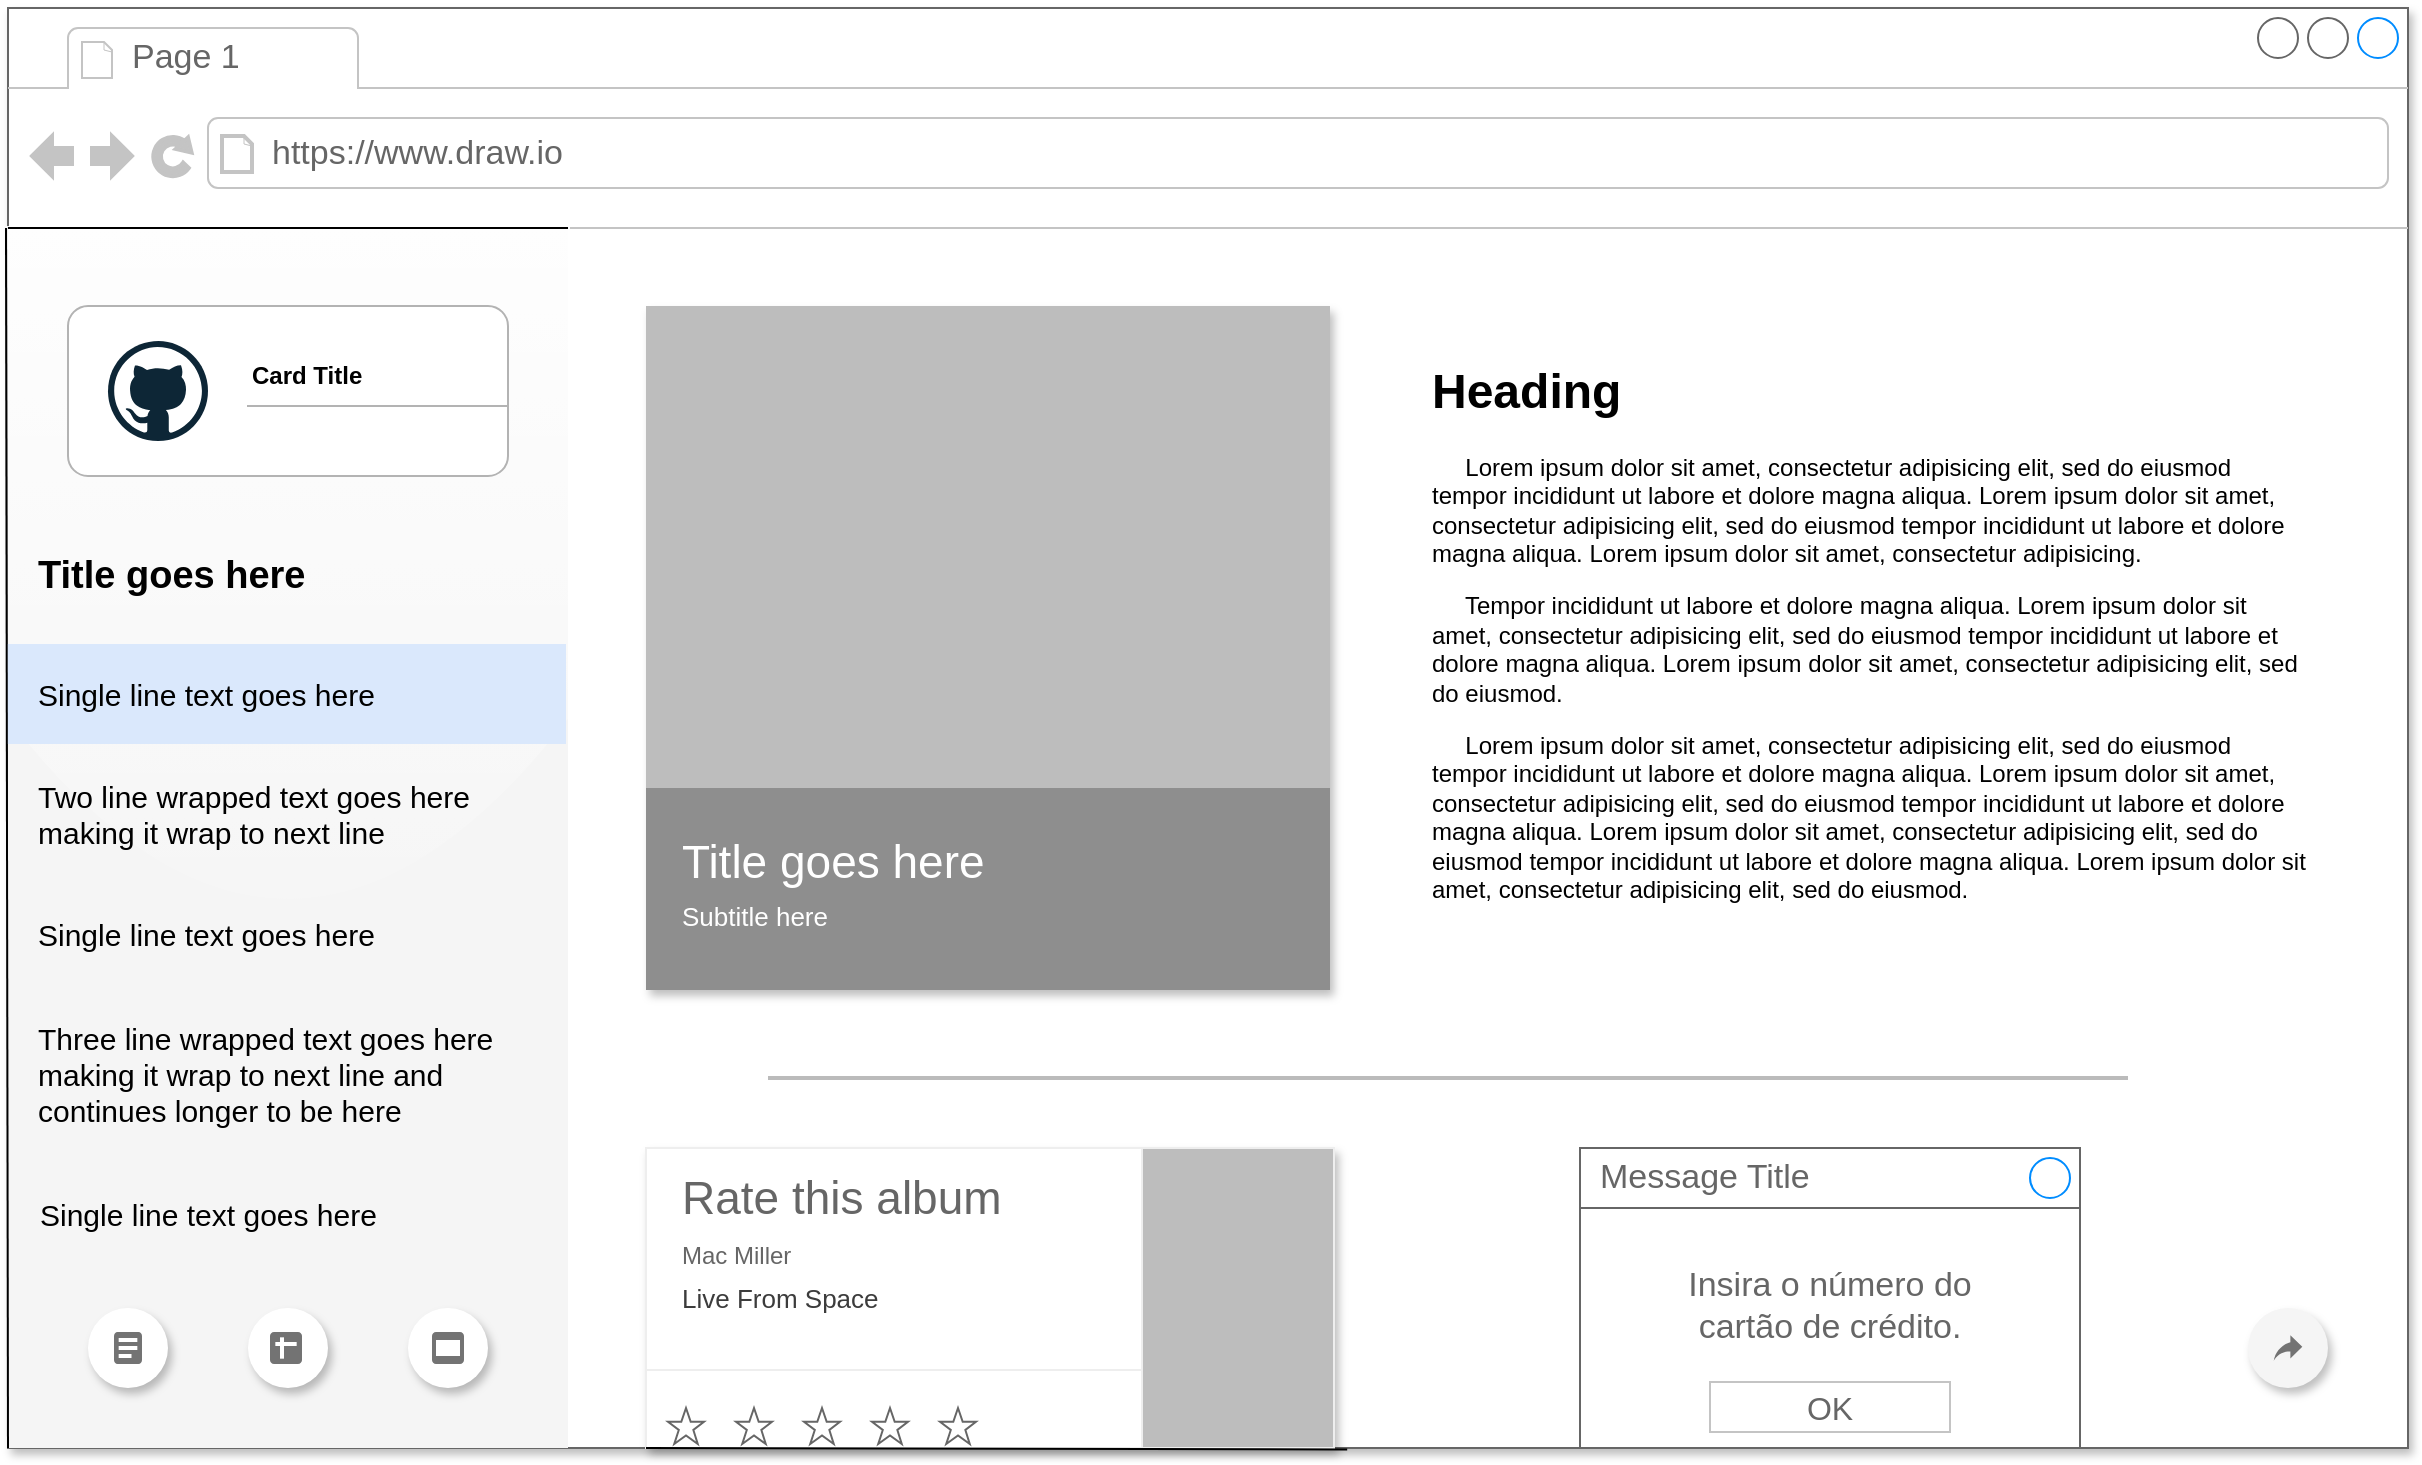 <mxfile version="24.7.7">
  <diagram name="Página-1" id="eZBnxQS_CDK9hxjOi-0-">
    <mxGraphModel dx="1434" dy="774" grid="1" gridSize="10" guides="1" tooltips="1" connect="1" arrows="1" fold="1" page="1" pageScale="1" pageWidth="827" pageHeight="1169" math="0" shadow="0">
      <root>
        <mxCell id="0" />
        <mxCell id="1" parent="0" />
        <mxCell id="cjxyTeQ7_YF7UZOidBMr-4" value="" style="strokeWidth=1;shadow=1;dashed=0;align=center;html=1;shape=mxgraph.mockup.containers.browserWindow;rSize=0;strokeColor2=#008cff;strokeColor3=#c4c4c4;mainText=,;recursiveResize=0;gradientDirection=north;strokeColor=none;" vertex="1" parent="1">
          <mxGeometry x="41" y="120" width="1200" height="720" as="geometry" />
        </mxCell>
        <mxCell id="cjxyTeQ7_YF7UZOidBMr-19" value="" style="rounded=0;whiteSpace=wrap;html=1;fillColor=#f5f5f5;strokeColor=none;fontColor=#333333;glass=1;shadow=0;" vertex="1" parent="cjxyTeQ7_YF7UZOidBMr-4">
          <mxGeometry y="110" width="280" height="610" as="geometry" />
        </mxCell>
        <mxCell id="cjxyTeQ7_YF7UZOidBMr-5" value="Page 1" style="strokeWidth=1;shadow=0;dashed=0;align=center;html=1;shape=mxgraph.mockup.containers.anchor;fontSize=17;fontColor=#666666;align=left;whiteSpace=wrap;" vertex="1" parent="cjxyTeQ7_YF7UZOidBMr-4">
          <mxGeometry x="60" y="12" width="110" height="26" as="geometry" />
        </mxCell>
        <mxCell id="cjxyTeQ7_YF7UZOidBMr-6" value="https://www.draw.io" style="strokeWidth=1;shadow=0;dashed=0;align=center;html=1;shape=mxgraph.mockup.containers.anchor;rSize=0;fontSize=17;fontColor=#666666;align=left;" vertex="1" parent="cjxyTeQ7_YF7UZOidBMr-4">
          <mxGeometry x="130" y="60" width="250" height="26" as="geometry" />
        </mxCell>
        <mxCell id="cjxyTeQ7_YF7UZOidBMr-15" value="" style="rounded=1;whiteSpace=wrap;html=1;strokeColor=#B3B3B3;arcSize=20;absoluteArcSize=1;" vertex="1" parent="cjxyTeQ7_YF7UZOidBMr-4">
          <mxGeometry x="30" y="149" width="220" height="85" as="geometry" />
        </mxCell>
        <mxCell id="cjxyTeQ7_YF7UZOidBMr-18" value="Card Title" style="shape=partialRectangle;whiteSpace=wrap;html=1;top=0;left=0;fillColor=none;right=0;fontStyle=1;align=left;strokeColor=#B3B3B3;part=1;" vertex="1" parent="cjxyTeQ7_YF7UZOidBMr-15">
          <mxGeometry x="1" width="130" height="30" relative="1" as="geometry">
            <mxPoint x="-130" y="20" as="offset" />
          </mxGeometry>
        </mxCell>
        <mxCell id="cjxyTeQ7_YF7UZOidBMr-26" value="" style="dashed=0;outlineConnect=0;html=1;align=center;labelPosition=center;verticalLabelPosition=bottom;verticalAlign=top;shape=mxgraph.weblogos.github;aspect=fixed;" vertex="1" parent="cjxyTeQ7_YF7UZOidBMr-15">
          <mxGeometry x="20" y="17.5" width="50" height="50" as="geometry" />
        </mxCell>
        <mxCell id="cjxyTeQ7_YF7UZOidBMr-21" value="" style="endArrow=none;html=1;rounded=0;entryX=1;entryY=0;entryDx=0;entryDy=0;" edge="1" parent="cjxyTeQ7_YF7UZOidBMr-4" target="cjxyTeQ7_YF7UZOidBMr-19">
          <mxGeometry width="50" height="50" relative="1" as="geometry">
            <mxPoint y="110" as="sourcePoint" />
            <mxPoint x="60" y="105.345" as="targetPoint" />
          </mxGeometry>
        </mxCell>
        <mxCell id="cjxyTeQ7_YF7UZOidBMr-44" value="" style="shape=ellipse;strokeColor=none;fillColor=#ffffff;shadow=1;gradientColor=none;sketch=0;hachureGap=4;pointerEvents=0;fontFamily=Architects Daughter;fontSource=https%3A%2F%2Ffonts.googleapis.com%2Fcss%3Ffamily%3DArchitects%2BDaughter;fontSize=20;html=1;labelPosition=center;verticalLabelPosition=bottom;align=center;verticalAlign=top;" vertex="1" parent="cjxyTeQ7_YF7UZOidBMr-4">
          <mxGeometry x="40" y="650" width="40" height="40" as="geometry" />
        </mxCell>
        <mxCell id="cjxyTeQ7_YF7UZOidBMr-45" value="" style="dashed=0;html=1;shape=mxgraph.gmdl.doc;strokeColor=#ffffff;fillColor=#737373;strokeWidth=2;sketch=0;hachureGap=4;pointerEvents=0;fontFamily=Architects Daughter;fontSource=https%3A%2F%2Ffonts.googleapis.com%2Fcss%3Ffamily%3DArchitects%2BDaughter;fontSize=20;" vertex="1" parent="cjxyTeQ7_YF7UZOidBMr-44">
          <mxGeometry x="0.5" y="0.5" width="14" height="16" relative="1" as="geometry">
            <mxPoint x="-7" y="-8" as="offset" />
          </mxGeometry>
        </mxCell>
        <mxCell id="cjxyTeQ7_YF7UZOidBMr-46" value="" style="shape=ellipse;strokeColor=none;fillColor=#ffffff;shadow=1;gradientColor=none;sketch=0;hachureGap=4;pointerEvents=0;fontFamily=Architects Daughter;fontSource=https%3A%2F%2Ffonts.googleapis.com%2Fcss%3Ffamily%3DArchitects%2BDaughter;fontSize=20;html=1;labelPosition=center;verticalLabelPosition=bottom;align=center;verticalAlign=top;" vertex="1" parent="cjxyTeQ7_YF7UZOidBMr-4">
          <mxGeometry x="120" y="650" width="40" height="40" as="geometry" />
        </mxCell>
        <mxCell id="cjxyTeQ7_YF7UZOidBMr-47" value="" style="dashed=0;html=1;shape=mxgraph.gmdl.spreadsheet;strokeColor=#ffffff;fillColor=#737373;strokeWidth=2;sketch=0;hachureGap=4;pointerEvents=0;fontFamily=Architects Daughter;fontSource=https%3A%2F%2Ffonts.googleapis.com%2Fcss%3Ffamily%3DArchitects%2BDaughter;fontSize=20;" vertex="1" parent="cjxyTeQ7_YF7UZOidBMr-46">
          <mxGeometry x="0.5" y="0.5" width="16" height="16" relative="1" as="geometry">
            <mxPoint x="-9" y="-8" as="offset" />
          </mxGeometry>
        </mxCell>
        <mxCell id="cjxyTeQ7_YF7UZOidBMr-48" value="" style="shape=ellipse;strokeColor=none;fillColor=#ffffff;shadow=1;gradientColor=none;sketch=0;hachureGap=4;pointerEvents=0;fontFamily=Architects Daughter;fontSource=https%3A%2F%2Ffonts.googleapis.com%2Fcss%3Ffamily%3DArchitects%2BDaughter;fontSize=20;html=1;labelPosition=center;verticalLabelPosition=bottom;align=center;verticalAlign=top;" vertex="1" parent="cjxyTeQ7_YF7UZOidBMr-4">
          <mxGeometry x="200" y="650" width="40" height="40" as="geometry" />
        </mxCell>
        <mxCell id="cjxyTeQ7_YF7UZOidBMr-49" value="" style="dashed=0;html=1;shape=mxgraph.gmdl.sheet;strokeColor=none;fillColor=#737373;sketch=0;hachureGap=4;pointerEvents=0;fontFamily=Architects Daughter;fontSource=https%3A%2F%2Ffonts.googleapis.com%2Fcss%3Ffamily%3DArchitects%2BDaughter;fontSize=20;" vertex="1" parent="cjxyTeQ7_YF7UZOidBMr-48">
          <mxGeometry x="0.5" y="0.5" width="16" height="16" relative="1" as="geometry">
            <mxPoint x="-8" y="-8" as="offset" />
          </mxGeometry>
        </mxCell>
        <mxCell id="cjxyTeQ7_YF7UZOidBMr-62" value="" style="shape=rect;fillColor=#BDBDBD;strokeColor=none;fontColor=#000000;fontSize=12;fontStyle=0;verticalAlign=middle;spacingBottom=0;spacingLeft=0;shadow=1;whiteSpace=wrap;html=1;" vertex="1" parent="cjxyTeQ7_YF7UZOidBMr-4">
          <mxGeometry x="319" y="149" width="342" height="342" as="geometry" />
        </mxCell>
        <mxCell id="cjxyTeQ7_YF7UZOidBMr-63" value="Title goes here" style="shape=rect;fillColor=#000000;strokeColor=none;opacity=25;fontColor=#FFFFFF;fontSize=23;fontStyle=0;verticalAlign=top;spacingBottom=0;spacingLeft=16;spacingTop=17;align=left;resizeWidth=1;whiteSpace=wrap;html=1;" vertex="1" parent="cjxyTeQ7_YF7UZOidBMr-62">
          <mxGeometry y="1" width="342" height="101" relative="1" as="geometry">
            <mxPoint y="-101" as="offset" />
          </mxGeometry>
        </mxCell>
        <mxCell id="cjxyTeQ7_YF7UZOidBMr-64" value="Subtitle here" style="text;fontColor=#FFFFFF;fontSize=13;fontStyle=0;verticalAlign=middle;spacingBottom=0;spacingLeft=16;resizeWidth=1;whiteSpace=wrap;html=1;" vertex="1" parent="cjxyTeQ7_YF7UZOidBMr-63">
          <mxGeometry width="342" height="20" relative="1" as="geometry">
            <mxPoint y="54" as="offset" />
          </mxGeometry>
        </mxCell>
        <mxCell id="cjxyTeQ7_YF7UZOidBMr-68" value="" style="rounded=0;whiteSpace=wrap;html=1;strokeColor=none;" vertex="1" parent="cjxyTeQ7_YF7UZOidBMr-4">
          <mxGeometry x="689" y="140" width="471" height="340" as="geometry" />
        </mxCell>
        <mxCell id="cjxyTeQ7_YF7UZOidBMr-69" value="&lt;h1 style=&quot;margin-top: 0px;&quot;&gt;Heading&lt;/h1&gt;&lt;p&gt;&amp;nbsp;&amp;nbsp;&amp;nbsp;&amp;nbsp; Lorem ipsum dolor sit amet, consectetur adipisicing elit, sed do eiusmod tempor incididunt ut labore et dolore magna aliqua. Lorem ipsum dolor sit amet, consectetur adipisicing elit, sed do eiusmod tempor incididunt ut labore et dolore magna aliqua. Lorem ipsum dolor sit amet, consectetur adipisicing.&lt;/p&gt;&lt;p&gt;&amp;nbsp;&amp;nbsp;&amp;nbsp;&amp;nbsp; Tempor incididunt ut labore et dolore magna aliqua. Lorem ipsum dolor sit amet, consectetur adipisicing elit, sed do eiusmod tempor incididunt ut labore et dolore magna aliqua. Lorem ipsum dolor sit amet, consectetur adipisicing elit, sed do eiusmod.&lt;/p&gt;&lt;p&gt;&amp;nbsp;&amp;nbsp;&amp;nbsp;&amp;nbsp; Lorem ipsum dolor sit amet, consectetur adipisicing elit, sed do eiusmod tempor incididunt ut labore et dolore magna aliqua. Lorem ipsum dolor sit amet, consectetur adipisicing elit, sed do eiusmod tempor incididunt ut labore et dolore magna aliqua. Lorem ipsum dolor sit amet, consectetur adipisicing elit, sed do eiusmod tempor incididunt ut labore et dolore magna aliqua. Lorem ipsum dolor sit amet, consectetur adipisicing elit, sed do eiusmod.&lt;br&gt;&lt;/p&gt;" style="text;html=1;whiteSpace=wrap;overflow=hidden;rounded=0;" vertex="1" parent="cjxyTeQ7_YF7UZOidBMr-4">
          <mxGeometry x="710" y="171" width="440" height="320" as="geometry" />
        </mxCell>
        <mxCell id="cjxyTeQ7_YF7UZOidBMr-71" value="" style="swimlane;shape=rect;fillColor=none;fontStyle=0;childLayout=stackLayout;horizontal=1;startSize=0;horizontalStack=0;resizeParent=1;resizeParentMax=0;resizeLast=0;collapsible=0;marginBottom=0;whiteSpace=wrap;html=1;shadow=0;strokeColor=none;" vertex="1" parent="cjxyTeQ7_YF7UZOidBMr-4">
          <mxGeometry x="-1" y="250" width="280" height="328" as="geometry" />
        </mxCell>
        <mxCell id="cjxyTeQ7_YF7UZOidBMr-72" value="Title goes here" style="text;strokeColor=none;align=left;verticalAlign=middle;spacing=16;overflow=hidden;points=[[0,0.5],[1,0.5]];portConstraint=eastwest;rotatable=0;whiteSpace=wrap;html=1;fillColor=none;fontSize=19;fontColor=inherit;fontStyle=1;" vertex="1" parent="cjxyTeQ7_YF7UZOidBMr-71">
          <mxGeometry width="280" height="68" as="geometry" />
        </mxCell>
        <mxCell id="cjxyTeQ7_YF7UZOidBMr-73" value="Single line text goes here" style="text;strokeColor=none;align=left;verticalAlign=middle;spacing=16;overflow=hidden;points=[[0,0.5],[1,0.5]];portConstraint=eastwest;rotatable=0;whiteSpace=wrap;html=1;fillColor=#dae8fc;fontSize=15;" vertex="1" parent="cjxyTeQ7_YF7UZOidBMr-71">
          <mxGeometry y="68" width="280" height="50" as="geometry" />
        </mxCell>
        <mxCell id="cjxyTeQ7_YF7UZOidBMr-74" value="Two line wrapped text goes here making it wrap to next line" style="text;strokeColor=none;align=left;verticalAlign=middle;spacing=16;overflow=hidden;points=[[0,0.5],[1,0.5]];portConstraint=eastwest;rotatable=0;whiteSpace=wrap;html=1;fillColor=none;fontSize=15;fontColor=inherit;" vertex="1" parent="cjxyTeQ7_YF7UZOidBMr-71">
          <mxGeometry y="118" width="280" height="70" as="geometry" />
        </mxCell>
        <mxCell id="cjxyTeQ7_YF7UZOidBMr-75" value="Single line text goes here" style="text;strokeColor=none;align=left;verticalAlign=middle;spacing=16;overflow=hidden;points=[[0,0.5],[1,0.5]];portConstraint=eastwest;rotatable=0;whiteSpace=wrap;html=1;fillColor=none;fontSize=15;fontColor=inherit;" vertex="1" parent="cjxyTeQ7_YF7UZOidBMr-71">
          <mxGeometry y="188" width="280" height="50" as="geometry" />
        </mxCell>
        <mxCell id="cjxyTeQ7_YF7UZOidBMr-76" value="Three line wrapped text goes here making it wrap to next line and continues longer to be here" style="text;strokeColor=none;align=left;verticalAlign=middle;spacing=16;overflow=hidden;points=[[0,0.5],[1,0.5]];portConstraint=eastwest;rotatable=0;whiteSpace=wrap;html=1;fillColor=none;fontSize=15;fontColor=inherit;" vertex="1" parent="cjxyTeQ7_YF7UZOidBMr-71">
          <mxGeometry y="238" width="280" height="90" as="geometry" />
        </mxCell>
        <mxCell id="cjxyTeQ7_YF7UZOidBMr-77" value="" style="shape=ellipse;dashed=0;strokeColor=none;shadow=1;fontSize=13;align=center;verticalAlign=top;labelPosition=center;verticalLabelPosition=bottom;html=1;aspect=fixed;fillColor=#f5f5f5;fontColor=#333333;" vertex="1" parent="cjxyTeQ7_YF7UZOidBMr-4">
          <mxGeometry x="1120" y="650" width="40" height="40" as="geometry" />
        </mxCell>
        <mxCell id="cjxyTeQ7_YF7UZOidBMr-78" value="" style="dashed=0;html=1;shape=mxgraph.gmdl.reply;strokeColor=none;fillColor=#737373;shadow=0;sketch=0;html=1;labelPosition=center;verticalLabelPosition=bottom;align=center;verticalAlign=top;" vertex="1" parent="cjxyTeQ7_YF7UZOidBMr-77">
          <mxGeometry x="12.857" y="13.571" width="14.286" height="12.857" as="geometry" />
        </mxCell>
        <mxCell id="cjxyTeQ7_YF7UZOidBMr-79" value="Single line text goes here" style="text;align=left;verticalAlign=middle;spacing=16;overflow=hidden;points=[[0,0.5],[1,0.5]];portConstraint=eastwest;rotatable=0;whiteSpace=wrap;html=1;fillColor=none;fontSize=15;strokeColor=none;" vertex="1" parent="cjxyTeQ7_YF7UZOidBMr-4">
          <mxGeometry y="578" width="280" height="50" as="geometry" />
        </mxCell>
        <mxCell id="cjxyTeQ7_YF7UZOidBMr-80" value="" style="shape=rect;fillColor=#ffffff;strokeColor=#eeeeee;shadow=1;" vertex="1" parent="cjxyTeQ7_YF7UZOidBMr-4">
          <mxGeometry x="319" y="570" width="344" height="150" as="geometry" />
        </mxCell>
        <mxCell id="cjxyTeQ7_YF7UZOidBMr-81" value="" style="shape=rect;strokeColor=#eeeeee;fillColor=#ffffff;resizeWidth=1;" vertex="1" parent="cjxyTeQ7_YF7UZOidBMr-80">
          <mxGeometry y="1" width="344" height="39" relative="1" as="geometry">
            <mxPoint y="-39" as="offset" />
          </mxGeometry>
        </mxCell>
        <mxCell id="cjxyTeQ7_YF7UZOidBMr-82" value="" style="shape=rect;fillColor=#BDBDBD;strokeColor=#eeeeee;" vertex="1" parent="cjxyTeQ7_YF7UZOidBMr-80">
          <mxGeometry x="248" width="96" height="150" as="geometry" />
        </mxCell>
        <mxCell id="cjxyTeQ7_YF7UZOidBMr-83" value="Rate this album" style="text;fontSize=23;fontColor=#666666;spacingTop=10;verticalAlign=middle;spacingLeft=16;resizeWidth=1;whiteSpace=wrap;html=1;" vertex="1" parent="cjxyTeQ7_YF7UZOidBMr-80">
          <mxGeometry width="248" height="40" relative="1" as="geometry" />
        </mxCell>
        <mxCell id="cjxyTeQ7_YF7UZOidBMr-84" value="Mac Miller" style="text;fontSize=12;fontColor=#666666;spacingTop=0;verticalAlign=middle;spacingLeft=16;resizeWidth=1;whiteSpace=wrap;html=1;" vertex="1" parent="cjxyTeQ7_YF7UZOidBMr-80">
          <mxGeometry width="248" height="20" relative="1" as="geometry">
            <mxPoint y="44" as="offset" />
          </mxGeometry>
        </mxCell>
        <mxCell id="cjxyTeQ7_YF7UZOidBMr-85" value="Live From Space" style="text;fontSize=13;fontColor=#3C3C3C;spacingTop=0;verticalAlign=middle;spacingLeft=16;resizeWidth=1;whiteSpace=wrap;html=1;" vertex="1" parent="cjxyTeQ7_YF7UZOidBMr-80">
          <mxGeometry width="248" height="20" relative="1" as="geometry">
            <mxPoint y="65" as="offset" />
          </mxGeometry>
        </mxCell>
        <mxCell id="cjxyTeQ7_YF7UZOidBMr-86" value="" style="dashed=0;shape=mxgraph.gmdl.star;strokeColor=#666666;fillColor=#ffffff;" vertex="1" parent="cjxyTeQ7_YF7UZOidBMr-80">
          <mxGeometry y="1" width="18" height="18" relative="1" as="geometry">
            <mxPoint x="11" y="-20" as="offset" />
          </mxGeometry>
        </mxCell>
        <mxCell id="cjxyTeQ7_YF7UZOidBMr-87" value="" style="dashed=0;shape=mxgraph.gmdl.star;strokeColor=#666666;fillColor=#ffffff;" vertex="1" parent="cjxyTeQ7_YF7UZOidBMr-80">
          <mxGeometry y="1" width="18" height="18" relative="1" as="geometry">
            <mxPoint x="45" y="-20" as="offset" />
          </mxGeometry>
        </mxCell>
        <mxCell id="cjxyTeQ7_YF7UZOidBMr-88" value="" style="dashed=0;shape=mxgraph.gmdl.star;strokeColor=#666666;fillColor=#ffffff;" vertex="1" parent="cjxyTeQ7_YF7UZOidBMr-80">
          <mxGeometry y="1" width="18" height="18" relative="1" as="geometry">
            <mxPoint x="79" y="-20" as="offset" />
          </mxGeometry>
        </mxCell>
        <mxCell id="cjxyTeQ7_YF7UZOidBMr-89" value="" style="dashed=0;shape=mxgraph.gmdl.star;strokeColor=#666666;fillColor=#ffffff;" vertex="1" parent="cjxyTeQ7_YF7UZOidBMr-80">
          <mxGeometry y="1" width="18" height="18" relative="1" as="geometry">
            <mxPoint x="113" y="-20" as="offset" />
          </mxGeometry>
        </mxCell>
        <mxCell id="cjxyTeQ7_YF7UZOidBMr-90" value="" style="dashed=0;shape=mxgraph.gmdl.star;strokeColor=#666666;fillColor=#ffffff;" vertex="1" parent="cjxyTeQ7_YF7UZOidBMr-80">
          <mxGeometry y="1" width="18" height="18" relative="1" as="geometry">
            <mxPoint x="147" y="-20" as="offset" />
          </mxGeometry>
        </mxCell>
        <mxCell id="cjxyTeQ7_YF7UZOidBMr-91" value="" style="endArrow=none;html=1;rounded=0;entryX=0.558;entryY=1.001;entryDx=0;entryDy=0;entryPerimeter=0;" edge="1" parent="cjxyTeQ7_YF7UZOidBMr-80" target="cjxyTeQ7_YF7UZOidBMr-4">
          <mxGeometry width="50" height="50" relative="1" as="geometry">
            <mxPoint y="150" as="sourcePoint" />
            <mxPoint x="50" y="100" as="targetPoint" />
          </mxGeometry>
        </mxCell>
        <mxCell id="cjxyTeQ7_YF7UZOidBMr-93" value="" style="dashed=0;verticalLabelPosition=bottom;verticalAlign=top;align=center;shape=mxgraph.gmdl.slider2;barPos=0;strokeColor=none;opacity=100;strokeWidth=2;handleSize=10;shadow=0;html=1;fillColor=none;" vertex="1" parent="cjxyTeQ7_YF7UZOidBMr-4">
          <mxGeometry x="380" y="530" width="680" height="10" as="geometry" />
        </mxCell>
        <mxCell id="cjxyTeQ7_YF7UZOidBMr-110" value="&lt;div&gt;&lt;br&gt;&lt;/div&gt;&lt;div&gt;Insira o número do&lt;/div&gt;cartão de crédito." style="strokeWidth=1;shadow=0;dashed=0;align=center;html=1;shape=mxgraph.mockup.containers.rrect;rSize=0;strokeColor=#666666;fontColor=#666666;fontSize=17;verticalAlign=top;whiteSpace=wrap;fillColor=#ffffff;spacingTop=32;" vertex="1" parent="cjxyTeQ7_YF7UZOidBMr-4">
          <mxGeometry x="786" y="570" width="250" height="150" as="geometry" />
        </mxCell>
        <mxCell id="cjxyTeQ7_YF7UZOidBMr-111" value="Message Title" style="strokeWidth=1;shadow=0;dashed=0;align=center;html=1;shape=mxgraph.mockup.containers.rrect;rSize=0;fontSize=17;fontColor=#666666;strokeColor=#666666;align=left;spacingLeft=8;fillColor=#ffffff;resizeWidth=1;whiteSpace=wrap;" vertex="1" parent="cjxyTeQ7_YF7UZOidBMr-110">
          <mxGeometry width="250" height="30" relative="1" as="geometry" />
        </mxCell>
        <mxCell id="cjxyTeQ7_YF7UZOidBMr-112" value="" style="shape=ellipse;strokeColor=#008cff;resizable=0;fillColor=none;html=1;" vertex="1" parent="cjxyTeQ7_YF7UZOidBMr-111">
          <mxGeometry x="1" y="0.5" width="20" height="20" relative="1" as="geometry">
            <mxPoint x="-25" y="-10" as="offset" />
          </mxGeometry>
        </mxCell>
        <mxCell id="cjxyTeQ7_YF7UZOidBMr-113" value="OK" style="strokeWidth=1;shadow=0;dashed=0;align=center;html=1;shape=mxgraph.mockup.containers.rrect;rSize=0;fontSize=16;fontColor=#666666;strokeColor=#c4c4c4;resizable=0;whiteSpace=wrap;fillColor=#ffffff;" vertex="1" parent="cjxyTeQ7_YF7UZOidBMr-110">
          <mxGeometry x="0.5" y="1" width="120" height="25" relative="1" as="geometry">
            <mxPoint x="-60" y="-33" as="offset" />
          </mxGeometry>
        </mxCell>
        <mxCell id="cjxyTeQ7_YF7UZOidBMr-24" value="" style="endArrow=none;html=1;rounded=0;exitX=0;exitY=1;exitDx=0;exitDy=0;" edge="1" parent="1" source="cjxyTeQ7_YF7UZOidBMr-19">
          <mxGeometry width="50" height="50" relative="1" as="geometry">
            <mxPoint x="-10" y="280" as="sourcePoint" />
            <mxPoint x="40" y="230" as="targetPoint" />
          </mxGeometry>
        </mxCell>
      </root>
    </mxGraphModel>
  </diagram>
</mxfile>
